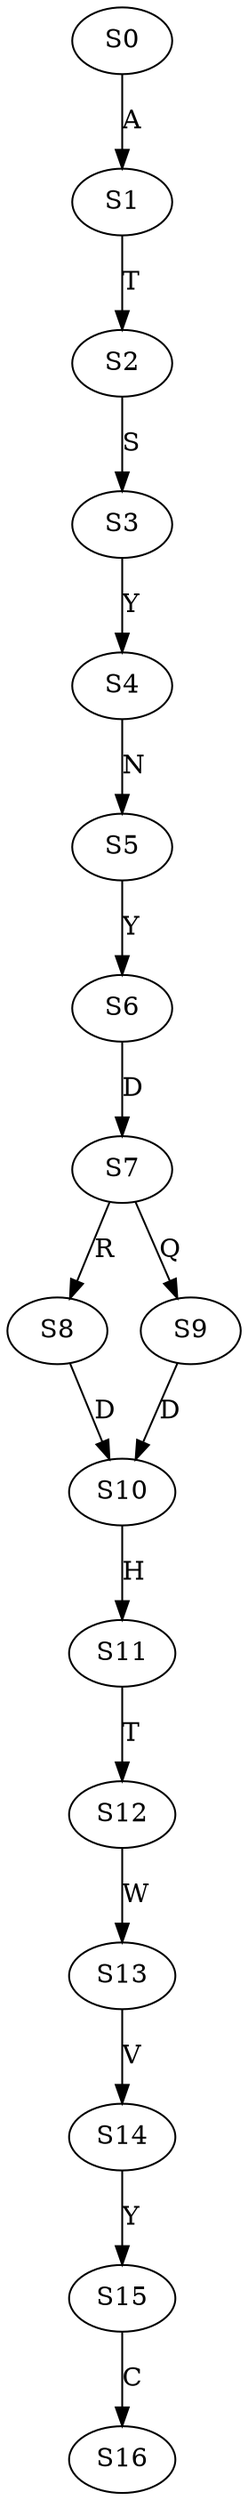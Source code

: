 strict digraph  {
	S0 -> S1 [ label = A ];
	S1 -> S2 [ label = T ];
	S2 -> S3 [ label = S ];
	S3 -> S4 [ label = Y ];
	S4 -> S5 [ label = N ];
	S5 -> S6 [ label = Y ];
	S6 -> S7 [ label = D ];
	S7 -> S8 [ label = R ];
	S7 -> S9 [ label = Q ];
	S8 -> S10 [ label = D ];
	S9 -> S10 [ label = D ];
	S10 -> S11 [ label = H ];
	S11 -> S12 [ label = T ];
	S12 -> S13 [ label = W ];
	S13 -> S14 [ label = V ];
	S14 -> S15 [ label = Y ];
	S15 -> S16 [ label = C ];
}

